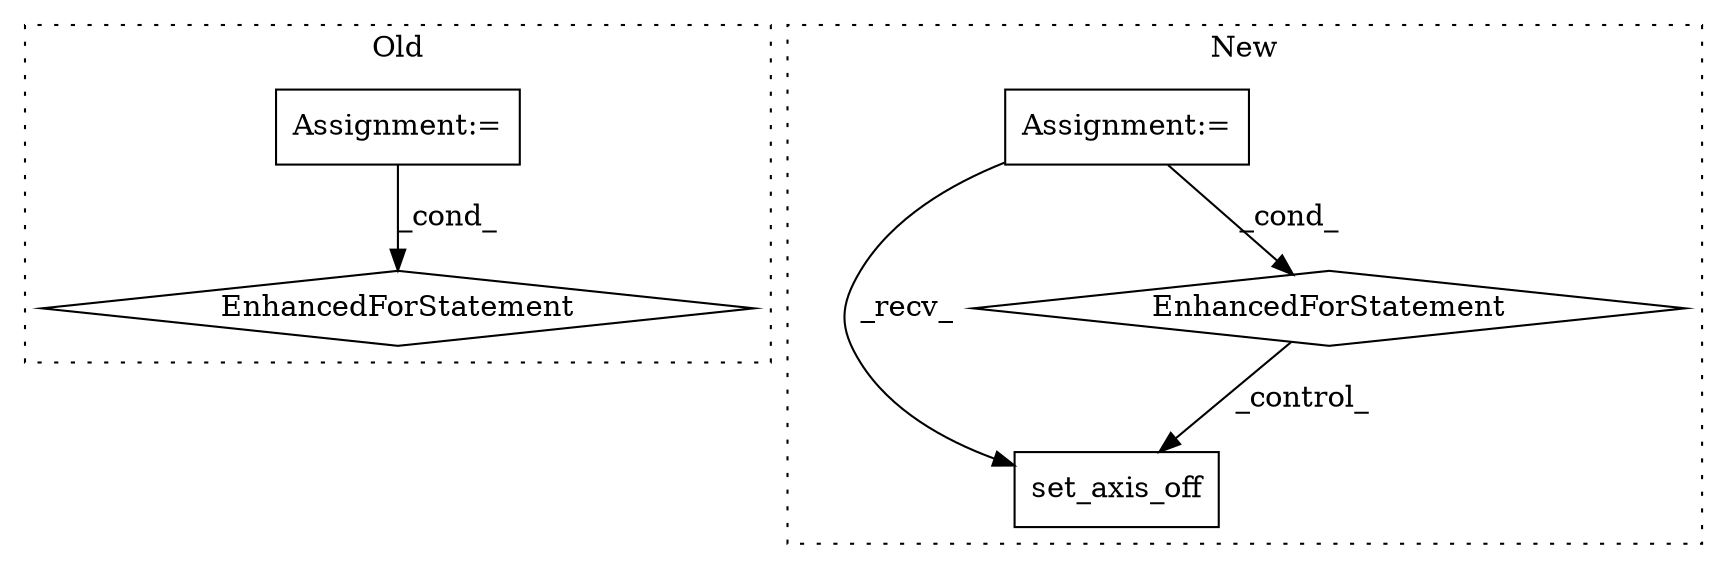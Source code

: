 digraph G {
subgraph cluster0 {
1 [label="EnhancedForStatement" a="70" s="910,1029" l="63,2" shape="diamond"];
5 [label="Assignment:=" a="7" s="910,1029" l="63,2" shape="box"];
label = "Old";
style="dotted";
}
subgraph cluster1 {
2 [label="set_axis_off" a="32" s="1153" l="14" shape="box"];
3 [label="EnhancedForStatement" a="70" s="984,1116" l="64,2" shape="diamond"];
4 [label="Assignment:=" a="7" s="984,1116" l="64,2" shape="box"];
label = "New";
style="dotted";
}
3 -> 2 [label="_control_"];
4 -> 2 [label="_recv_"];
4 -> 3 [label="_cond_"];
5 -> 1 [label="_cond_"];
}